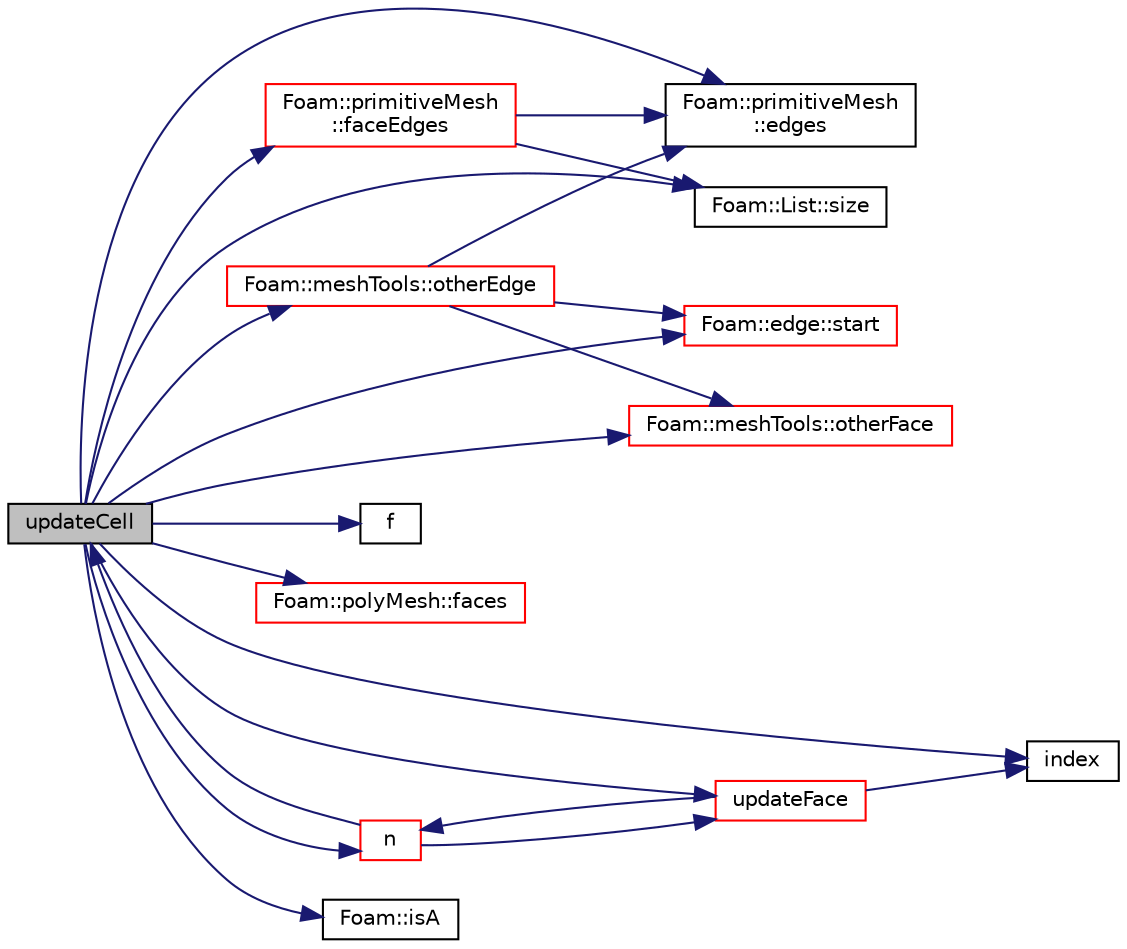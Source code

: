 digraph "updateCell"
{
  bgcolor="transparent";
  edge [fontname="Helvetica",fontsize="10",labelfontname="Helvetica",labelfontsize="10"];
  node [fontname="Helvetica",fontsize="10",shape=record];
  rankdir="LR";
  Node1 [label="updateCell",height=0.2,width=0.4,color="black", fillcolor="grey75", style="filled", fontcolor="black"];
  Node1 -> Node2 [color="midnightblue",fontsize="10",style="solid",fontname="Helvetica"];
  Node2 [label="Foam::primitiveMesh\l::edges",height=0.2,width=0.4,color="black",URL="$a02008.html#aae82d34fe433288eb6b1f9dea53675c8",tooltip="Return mesh edges. Uses calcEdges. "];
  Node1 -> Node3 [color="midnightblue",fontsize="10",style="solid",fontname="Helvetica"];
  Node3 [label="f",height=0.2,width=0.4,color="black",URL="$a04026.html#a888be93833ac7a23170555c69c690288"];
  Node1 -> Node4 [color="midnightblue",fontsize="10",style="solid",fontname="Helvetica"];
  Node4 [label="Foam::primitiveMesh\l::faceEdges",height=0.2,width=0.4,color="red",URL="$a02008.html#af8f18d40d14450677bb24334032e7638"];
  Node4 -> Node2 [color="midnightblue",fontsize="10",style="solid",fontname="Helvetica"];
  Node4 -> Node5 [color="midnightblue",fontsize="10",style="solid",fontname="Helvetica"];
  Node5 [label="Foam::List::size",height=0.2,width=0.4,color="black",URL="$a01391.html#a8a5f6fa29bd4b500caf186f60245b384",tooltip="Override size to be inconsistent with allocated storage. "];
  Node1 -> Node6 [color="midnightblue",fontsize="10",style="solid",fontname="Helvetica"];
  Node6 [label="Foam::polyMesh::faces",height=0.2,width=0.4,color="red",URL="$a01955.html#a4434536d50d4c14116249da802a1e2b2",tooltip="Return raw faces. "];
  Node1 -> Node7 [color="midnightblue",fontsize="10",style="solid",fontname="Helvetica"];
  Node7 [label="index",height=0.2,width=0.4,color="black",URL="$a00547.html#a7d1e8acadb27bd2b4e61457d47b71b6f"];
  Node1 -> Node8 [color="midnightblue",fontsize="10",style="solid",fontname="Helvetica"];
  Node8 [label="Foam::isA",height=0.2,width=0.4,color="black",URL="$a10974.html#a7f38c7df863d37f5357047d27dab7711",tooltip="Check if a dynamic_cast to typeid is possible. "];
  Node1 -> Node9 [color="midnightblue",fontsize="10",style="solid",fontname="Helvetica"];
  Node9 [label="n",height=0.2,width=0.4,color="red",URL="$a00547.html#ad589fdd78ce0a901d54a985763268642"];
  Node9 -> Node1 [color="midnightblue",fontsize="10",style="solid",fontname="Helvetica"];
  Node9 -> Node10 [color="midnightblue",fontsize="10",style="solid",fontname="Helvetica"];
  Node10 [label="updateFace",height=0.2,width=0.4,color="red",URL="$a00547.html#aa349933ffb3c59237d0798b6e6d0c8fd",tooltip="Influence of neighbouring cell. "];
  Node10 -> Node7 [color="midnightblue",fontsize="10",style="solid",fontname="Helvetica"];
  Node10 -> Node9 [color="midnightblue",fontsize="10",style="solid",fontname="Helvetica"];
  Node1 -> Node11 [color="midnightblue",fontsize="10",style="solid",fontname="Helvetica"];
  Node11 [label="Foam::meshTools::otherEdge",height=0.2,width=0.4,color="red",URL="$a11030.html#ae03c08ba46f970c3b70bfdd6fccdf664",tooltip="Return label of other edge (out of candidates edgeLabels) "];
  Node11 -> Node2 [color="midnightblue",fontsize="10",style="solid",fontname="Helvetica"];
  Node11 -> Node12 [color="midnightblue",fontsize="10",style="solid",fontname="Helvetica"];
  Node12 [label="Foam::edge::start",height=0.2,width=0.4,color="red",URL="$a00621.html#a96b607a9a9baa575783b4af443ef613f",tooltip="Return start vertex label. "];
  Node11 -> Node13 [color="midnightblue",fontsize="10",style="solid",fontname="Helvetica"];
  Node13 [label="Foam::meshTools::otherFace",height=0.2,width=0.4,color="red",URL="$a11030.html#acca957db1c76da23620cfb99c90b2878",tooltip="Return face on cell using edgeI but not facei. Throws error. "];
  Node1 -> Node13 [color="midnightblue",fontsize="10",style="solid",fontname="Helvetica"];
  Node1 -> Node5 [color="midnightblue",fontsize="10",style="solid",fontname="Helvetica"];
  Node1 -> Node12 [color="midnightblue",fontsize="10",style="solid",fontname="Helvetica"];
  Node1 -> Node10 [color="midnightblue",fontsize="10",style="solid",fontname="Helvetica"];
}
